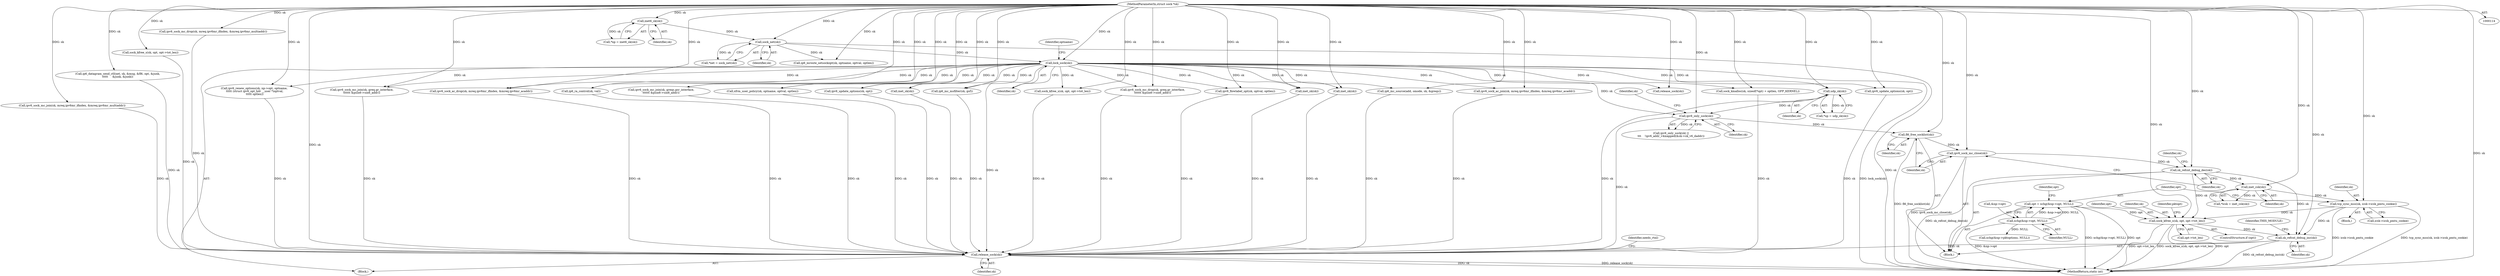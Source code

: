 digraph "0_linux_45f6fad84cc305103b28d73482b344d7f5b76f39_11@pointer" {
"1000399" [label="(Call,sock_kfree_s(sk, opt, opt->tot_len))"];
"1000283" [label="(Call,sk_refcnt_debug_dec(sk))"];
"1000281" [label="(Call,ipv6_sock_mc_close(sk))"];
"1000279" [label="(Call,fl6_free_socklist(sk))"];
"1000265" [label="(Call,ipv6_only_sock(sk))"];
"1000187" [label="(Call,lock_sock(sk))"];
"1000129" [label="(Call,sock_net(sk))"];
"1000124" [label="(Call,inet6_sk(sk))"];
"1000115" [label="(MethodParameterIn,struct sock *sk)"];
"1000229" [label="(Call,udp_sk(sk))"];
"1000336" [label="(Call,tcp_sync_mss(sk, icsk->icsk_pmtu_cookie))"];
"1000295" [label="(Call,inet_csk(sk))"];
"1000389" [label="(Call,opt = xchg(&np->opt, NULL))"];
"1000391" [label="(Call,xchg(&np->opt, NULL))"];
"1000420" [label="(Call,sk_refcnt_debug_inc(sk))"];
"1002030" [label="(Call,release_sock(sk))"];
"1000392" [label="(Call,&np->opt)"];
"1001402" [label="(Call,ipv6_sock_mc_drop(sk, mreq.ipv6mr_ifindex, &mreq.ipv6mr_multiaddr))"];
"1000271" [label="(Identifier,sk)"];
"1000266" [label="(Identifier,sk)"];
"1001049" [label="(Call,sock_kmalloc(sk, sizeof(*opt) + optlen, GFP_KERNEL))"];
"1001624" [label="(Call,ipv6_sock_mc_join(sk, greqs.gsr_interface,\n\t\t\t\t\t\t &psin6->sin6_addr))"];
"1001657" [label="(Call,ip6_mc_source(add, omode, sk, &greqs))"];
"1001762" [label="(Call,ip6_ra_control(sk, val))"];
"1001747" [label="(Call,ip6_mc_msfilter(sk, gsf))"];
"1000390" [label="(Identifier,opt)"];
"1000179" [label="(Call,ip6_mroute_setsockopt(sk, optname, optval, optlen))"];
"1000279" [label="(Call,fl6_free_socklist(sk))"];
"1001131" [label="(Call,ipv6_update_options(sk, opt))"];
"1000227" [label="(Call,*up = udp_sk(sk))"];
"1000338" [label="(Call,icsk->icsk_pmtu_cookie)"];
"1000125" [label="(Identifier,sk)"];
"1000420" [label="(Call,sk_refcnt_debug_inc(sk))"];
"1001452" [label="(Call,ipv6_sock_ac_drop(sk, mreq.ipv6mr_ifindex, &mreq.ipv6mr_acaddr))"];
"1000283" [label="(Call,sk_refcnt_debug_dec(sk))"];
"1000229" [label="(Call,udp_sk(sk))"];
"1000396" [label="(Identifier,NULL)"];
"1001513" [label="(Call,ipv6_sock_mc_join(sk, greq.gr_interface,\n\t\t\t\t\t\t &psin6->sin6_addr))"];
"1000130" [label="(Identifier,sk)"];
"1000230" [label="(Identifier,sk)"];
"1000437" [label="(Call,inet_sk(sk))"];
"1000423" [label="(Identifier,THIS_MODULE)"];
"1000120" [label="(Block,)"];
"1000391" [label="(Call,xchg(&np->opt, NULL))"];
"1000127" [label="(Call,*net = sock_net(sk))"];
"1001137" [label="(Call,sock_kfree_s(sk, opt, opt->tot_len))"];
"1002038" [label="(Call,release_sock(sk))"];
"1000115" [label="(MethodParameterIn,struct sock *sk)"];
"1000399" [label="(Call,sock_kfree_s(sk, opt, opt->tot_len))"];
"1000188" [label="(Identifier,sk)"];
"1000296" [label="(Identifier,sk)"];
"1001368" [label="(Call,inet_sk(sk))"];
"1000281" [label="(Call,ipv6_sock_mc_close(sk))"];
"1000295" [label="(Call,inet_csk(sk))"];
"1000187" [label="(Call,lock_sock(sk))"];
"1000923" [label="(Call,ipv6_update_options(sk, opt))"];
"1001525" [label="(Call,ipv6_sock_mc_drop(sk, greq.gr_interface,\n\t\t\t\t\t\t &psin6->sin6_addr))"];
"1000124" [label="(Call,inet6_sk(sk))"];
"1000282" [label="(Identifier,sk)"];
"1001878" [label="(Call,xfrm_user_policy(sk, optname, optval, optlen))"];
"1000929" [label="(Call,sock_kfree_s(sk, opt, opt->tot_len))"];
"1002031" [label="(Identifier,sk)"];
"1000293" [label="(Call,*icsk = inet_csk(sk))"];
"1000203" [label="(Block,)"];
"1000291" [label="(Block,)"];
"1000421" [label="(Identifier,sk)"];
"1001440" [label="(Call,ipv6_sock_ac_join(sk, mreq.ipv6mr_ifindex, &mreq.ipv6mr_acaddr))"];
"1000336" [label="(Call,tcp_sync_mss(sk, icsk->icsk_pmtu_cookie))"];
"1000856" [label="(Call,ipv6_renew_options(sk, np->opt, optname,\n \t\t\t\t\t (struct ipv6_opt_hdr __user *)optval,\n \t\t\t\t\t optlen))"];
"1000264" [label="(Call,ipv6_only_sock(sk) ||\n\t\t\t    !ipv6_addr_v4mapped(&sk->sk_v6_daddr))"];
"1000389" [label="(Call,opt = xchg(&np->opt, NULL))"];
"1001108" [label="(Call,ip6_datagram_send_ctl(net, sk, &msg, &fl6, opt, &junk,\n\t\t\t\t\t     &junk, &junk))"];
"1000337" [label="(Identifier,sk)"];
"1002030" [label="(Call,release_sock(sk))"];
"1000190" [label="(Identifier,optname)"];
"1000397" [label="(ControlStructure,if (opt))"];
"1000280" [label="(Identifier,sk)"];
"1000129" [label="(Call,sock_net(sk))"];
"1000400" [label="(Identifier,sk)"];
"1000122" [label="(Call,*np = inet6_sk(sk))"];
"1001390" [label="(Call,ipv6_sock_mc_join(sk, mreq.ipv6mr_ifindex, &mreq.ipv6mr_multiaddr))"];
"1000402" [label="(Call,opt->tot_len)"];
"1000398" [label="(Identifier,opt)"];
"1000407" [label="(Call,xchg(&np->pktoptions, NULL))"];
"1002033" [label="(Identifier,needs_rtnl)"];
"1001857" [label="(Call,ipv6_flowlabel_opt(sk, optval, optlen))"];
"1000775" [label="(Call,inet_sk(sk))"];
"1000406" [label="(Identifier,pktopt)"];
"1000265" [label="(Call,ipv6_only_sock(sk))"];
"1002046" [label="(MethodReturn,static int)"];
"1000284" [label="(Identifier,sk)"];
"1000401" [label="(Identifier,opt)"];
"1000288" [label="(Identifier,sk)"];
"1000399" -> "1000397"  [label="AST: "];
"1000399" -> "1000402"  [label="CFG: "];
"1000400" -> "1000399"  [label="AST: "];
"1000401" -> "1000399"  [label="AST: "];
"1000402" -> "1000399"  [label="AST: "];
"1000406" -> "1000399"  [label="CFG: "];
"1000399" -> "1002046"  [label="DDG: opt"];
"1000399" -> "1002046"  [label="DDG: opt->tot_len"];
"1000399" -> "1002046"  [label="DDG: sock_kfree_s(sk, opt, opt->tot_len)"];
"1000283" -> "1000399"  [label="DDG: sk"];
"1000336" -> "1000399"  [label="DDG: sk"];
"1000115" -> "1000399"  [label="DDG: sk"];
"1000389" -> "1000399"  [label="DDG: opt"];
"1000399" -> "1000420"  [label="DDG: sk"];
"1000283" -> "1000203"  [label="AST: "];
"1000283" -> "1000284"  [label="CFG: "];
"1000284" -> "1000283"  [label="AST: "];
"1000288" -> "1000283"  [label="CFG: "];
"1000283" -> "1002046"  [label="DDG: sk_refcnt_debug_dec(sk)"];
"1000281" -> "1000283"  [label="DDG: sk"];
"1000115" -> "1000283"  [label="DDG: sk"];
"1000283" -> "1000295"  [label="DDG: sk"];
"1000283" -> "1000420"  [label="DDG: sk"];
"1000281" -> "1000203"  [label="AST: "];
"1000281" -> "1000282"  [label="CFG: "];
"1000282" -> "1000281"  [label="AST: "];
"1000284" -> "1000281"  [label="CFG: "];
"1000281" -> "1002046"  [label="DDG: ipv6_sock_mc_close(sk)"];
"1000279" -> "1000281"  [label="DDG: sk"];
"1000115" -> "1000281"  [label="DDG: sk"];
"1000279" -> "1000203"  [label="AST: "];
"1000279" -> "1000280"  [label="CFG: "];
"1000280" -> "1000279"  [label="AST: "];
"1000282" -> "1000279"  [label="CFG: "];
"1000279" -> "1002046"  [label="DDG: fl6_free_socklist(sk)"];
"1000265" -> "1000279"  [label="DDG: sk"];
"1000115" -> "1000279"  [label="DDG: sk"];
"1000265" -> "1000264"  [label="AST: "];
"1000265" -> "1000266"  [label="CFG: "];
"1000266" -> "1000265"  [label="AST: "];
"1000271" -> "1000265"  [label="CFG: "];
"1000264" -> "1000265"  [label="CFG: "];
"1000265" -> "1000264"  [label="DDG: sk"];
"1000187" -> "1000265"  [label="DDG: sk"];
"1000229" -> "1000265"  [label="DDG: sk"];
"1000115" -> "1000265"  [label="DDG: sk"];
"1000265" -> "1002030"  [label="DDG: sk"];
"1000187" -> "1000120"  [label="AST: "];
"1000187" -> "1000188"  [label="CFG: "];
"1000188" -> "1000187"  [label="AST: "];
"1000190" -> "1000187"  [label="CFG: "];
"1000187" -> "1002046"  [label="DDG: lock_sock(sk)"];
"1000129" -> "1000187"  [label="DDG: sk"];
"1000115" -> "1000187"  [label="DDG: sk"];
"1000187" -> "1000229"  [label="DDG: sk"];
"1000187" -> "1000437"  [label="DDG: sk"];
"1000187" -> "1000775"  [label="DDG: sk"];
"1000187" -> "1000856"  [label="DDG: sk"];
"1000187" -> "1000923"  [label="DDG: sk"];
"1000187" -> "1000929"  [label="DDG: sk"];
"1000187" -> "1001049"  [label="DDG: sk"];
"1000187" -> "1001131"  [label="DDG: sk"];
"1000187" -> "1001368"  [label="DDG: sk"];
"1000187" -> "1001440"  [label="DDG: sk"];
"1000187" -> "1001452"  [label="DDG: sk"];
"1000187" -> "1001513"  [label="DDG: sk"];
"1000187" -> "1001525"  [label="DDG: sk"];
"1000187" -> "1001624"  [label="DDG: sk"];
"1000187" -> "1001657"  [label="DDG: sk"];
"1000187" -> "1001747"  [label="DDG: sk"];
"1000187" -> "1001762"  [label="DDG: sk"];
"1000187" -> "1001857"  [label="DDG: sk"];
"1000187" -> "1001878"  [label="DDG: sk"];
"1000187" -> "1002030"  [label="DDG: sk"];
"1000187" -> "1002038"  [label="DDG: sk"];
"1000129" -> "1000127"  [label="AST: "];
"1000129" -> "1000130"  [label="CFG: "];
"1000130" -> "1000129"  [label="AST: "];
"1000127" -> "1000129"  [label="CFG: "];
"1000129" -> "1002046"  [label="DDG: sk"];
"1000129" -> "1000127"  [label="DDG: sk"];
"1000124" -> "1000129"  [label="DDG: sk"];
"1000115" -> "1000129"  [label="DDG: sk"];
"1000129" -> "1000179"  [label="DDG: sk"];
"1000124" -> "1000122"  [label="AST: "];
"1000124" -> "1000125"  [label="CFG: "];
"1000125" -> "1000124"  [label="AST: "];
"1000122" -> "1000124"  [label="CFG: "];
"1000124" -> "1000122"  [label="DDG: sk"];
"1000115" -> "1000124"  [label="DDG: sk"];
"1000115" -> "1000114"  [label="AST: "];
"1000115" -> "1002046"  [label="DDG: sk"];
"1000115" -> "1000179"  [label="DDG: sk"];
"1000115" -> "1000229"  [label="DDG: sk"];
"1000115" -> "1000295"  [label="DDG: sk"];
"1000115" -> "1000336"  [label="DDG: sk"];
"1000115" -> "1000420"  [label="DDG: sk"];
"1000115" -> "1000437"  [label="DDG: sk"];
"1000115" -> "1000775"  [label="DDG: sk"];
"1000115" -> "1000856"  [label="DDG: sk"];
"1000115" -> "1000923"  [label="DDG: sk"];
"1000115" -> "1000929"  [label="DDG: sk"];
"1000115" -> "1001049"  [label="DDG: sk"];
"1000115" -> "1001108"  [label="DDG: sk"];
"1000115" -> "1001131"  [label="DDG: sk"];
"1000115" -> "1001137"  [label="DDG: sk"];
"1000115" -> "1001368"  [label="DDG: sk"];
"1000115" -> "1001390"  [label="DDG: sk"];
"1000115" -> "1001402"  [label="DDG: sk"];
"1000115" -> "1001440"  [label="DDG: sk"];
"1000115" -> "1001452"  [label="DDG: sk"];
"1000115" -> "1001513"  [label="DDG: sk"];
"1000115" -> "1001525"  [label="DDG: sk"];
"1000115" -> "1001624"  [label="DDG: sk"];
"1000115" -> "1001657"  [label="DDG: sk"];
"1000115" -> "1001747"  [label="DDG: sk"];
"1000115" -> "1001762"  [label="DDG: sk"];
"1000115" -> "1001857"  [label="DDG: sk"];
"1000115" -> "1001878"  [label="DDG: sk"];
"1000115" -> "1002030"  [label="DDG: sk"];
"1000115" -> "1002038"  [label="DDG: sk"];
"1000229" -> "1000227"  [label="AST: "];
"1000229" -> "1000230"  [label="CFG: "];
"1000230" -> "1000229"  [label="AST: "];
"1000227" -> "1000229"  [label="CFG: "];
"1000229" -> "1000227"  [label="DDG: sk"];
"1000229" -> "1002030"  [label="DDG: sk"];
"1000336" -> "1000291"  [label="AST: "];
"1000336" -> "1000338"  [label="CFG: "];
"1000337" -> "1000336"  [label="AST: "];
"1000338" -> "1000336"  [label="AST: "];
"1000390" -> "1000336"  [label="CFG: "];
"1000336" -> "1002046"  [label="DDG: tcp_sync_mss(sk, icsk->icsk_pmtu_cookie)"];
"1000336" -> "1002046"  [label="DDG: icsk->icsk_pmtu_cookie"];
"1000295" -> "1000336"  [label="DDG: sk"];
"1000336" -> "1000420"  [label="DDG: sk"];
"1000295" -> "1000293"  [label="AST: "];
"1000295" -> "1000296"  [label="CFG: "];
"1000296" -> "1000295"  [label="AST: "];
"1000293" -> "1000295"  [label="CFG: "];
"1000295" -> "1000293"  [label="DDG: sk"];
"1000389" -> "1000203"  [label="AST: "];
"1000389" -> "1000391"  [label="CFG: "];
"1000390" -> "1000389"  [label="AST: "];
"1000391" -> "1000389"  [label="AST: "];
"1000398" -> "1000389"  [label="CFG: "];
"1000389" -> "1002046"  [label="DDG: opt"];
"1000389" -> "1002046"  [label="DDG: xchg(&np->opt, NULL)"];
"1000391" -> "1000389"  [label="DDG: &np->opt"];
"1000391" -> "1000389"  [label="DDG: NULL"];
"1000391" -> "1000396"  [label="CFG: "];
"1000392" -> "1000391"  [label="AST: "];
"1000396" -> "1000391"  [label="AST: "];
"1000391" -> "1002046"  [label="DDG: &np->opt"];
"1000391" -> "1000407"  [label="DDG: NULL"];
"1000420" -> "1000203"  [label="AST: "];
"1000420" -> "1000421"  [label="CFG: "];
"1000421" -> "1000420"  [label="AST: "];
"1000423" -> "1000420"  [label="CFG: "];
"1000420" -> "1002046"  [label="DDG: sk_refcnt_debug_inc(sk)"];
"1000420" -> "1002030"  [label="DDG: sk"];
"1002030" -> "1000120"  [label="AST: "];
"1002030" -> "1002031"  [label="CFG: "];
"1002031" -> "1002030"  [label="AST: "];
"1002033" -> "1002030"  [label="CFG: "];
"1002030" -> "1002046"  [label="DDG: release_sock(sk)"];
"1002030" -> "1002046"  [label="DDG: sk"];
"1001657" -> "1002030"  [label="DDG: sk"];
"1000856" -> "1002030"  [label="DDG: sk"];
"1001857" -> "1002030"  [label="DDG: sk"];
"1001747" -> "1002030"  [label="DDG: sk"];
"1001108" -> "1002030"  [label="DDG: sk"];
"1000775" -> "1002030"  [label="DDG: sk"];
"1001049" -> "1002030"  [label="DDG: sk"];
"1000437" -> "1002030"  [label="DDG: sk"];
"1001402" -> "1002030"  [label="DDG: sk"];
"1000929" -> "1002030"  [label="DDG: sk"];
"1001131" -> "1002030"  [label="DDG: sk"];
"1001390" -> "1002030"  [label="DDG: sk"];
"1001762" -> "1002030"  [label="DDG: sk"];
"1001525" -> "1002030"  [label="DDG: sk"];
"1001513" -> "1002030"  [label="DDG: sk"];
"1001137" -> "1002030"  [label="DDG: sk"];
"1001452" -> "1002030"  [label="DDG: sk"];
"1001878" -> "1002030"  [label="DDG: sk"];
"1000923" -> "1002030"  [label="DDG: sk"];
"1001368" -> "1002030"  [label="DDG: sk"];
"1001440" -> "1002030"  [label="DDG: sk"];
"1001624" -> "1002030"  [label="DDG: sk"];
}
